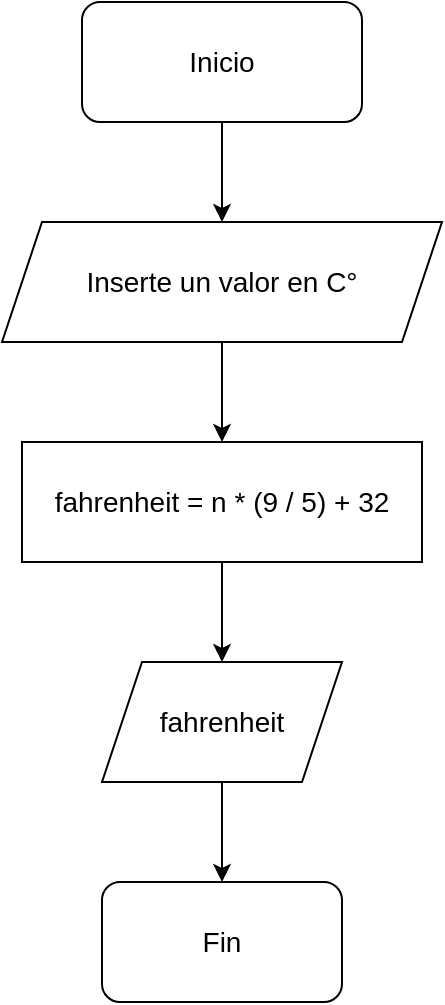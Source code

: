 <mxfile version="26.0.16">
  <diagram name="Page-1" id="apOVl8SDUlImBMhl18na">
    <mxGraphModel dx="1434" dy="907" grid="1" gridSize="10" guides="1" tooltips="1" connect="1" arrows="1" fold="1" page="1" pageScale="1" pageWidth="850" pageHeight="1100" math="0" shadow="0" adaptiveColors="auto">
      <root>
        <mxCell id="0" />
        <mxCell id="1" parent="0" />
        <mxCell id="rQh2p5IQfalsOT1BKILf-25" value="&lt;div&gt;Inicio&lt;/div&gt;" style="rounded=1;whiteSpace=wrap;html=1;glass=0;fontSize=14;" parent="1" vertex="1">
          <mxGeometry x="350" y="10" width="140" height="60" as="geometry" />
        </mxCell>
        <mxCell id="rQh2p5IQfalsOT1BKILf-26" value="" style="endArrow=classic;html=1;rounded=0;exitX=0.5;exitY=1;exitDx=0;exitDy=0;entryX=0.5;entryY=0;entryDx=0;entryDy=0;fontSize=14;" parent="1" source="rQh2p5IQfalsOT1BKILf-25" target="rQh2p5IQfalsOT1BKILf-28" edge="1">
          <mxGeometry width="50" height="50" relative="1" as="geometry">
            <mxPoint x="420" y="170" as="sourcePoint" />
            <mxPoint x="410" y="120" as="targetPoint" />
          </mxGeometry>
        </mxCell>
        <mxCell id="rQh2p5IQfalsOT1BKILf-27" style="edgeStyle=orthogonalEdgeStyle;rounded=0;orthogonalLoop=1;jettySize=auto;html=1;exitX=0.5;exitY=1;exitDx=0;exitDy=0;entryX=0.5;entryY=0;entryDx=0;entryDy=0;" parent="1" source="rQh2p5IQfalsOT1BKILf-28" target="rQh2p5IQfalsOT1BKILf-30" edge="1">
          <mxGeometry relative="1" as="geometry" />
        </mxCell>
        <mxCell id="rQh2p5IQfalsOT1BKILf-28" value="Inserte un valor en C°" style="shape=parallelogram;perimeter=parallelogramPerimeter;whiteSpace=wrap;html=1;fixedSize=1;gradientColor=none;strokeColor=default;rounded=0;fontSize=14;" parent="1" vertex="1">
          <mxGeometry x="310" y="120" width="220" height="60" as="geometry" />
        </mxCell>
        <mxCell id="rQh2p5IQfalsOT1BKILf-29" style="edgeStyle=orthogonalEdgeStyle;rounded=0;orthogonalLoop=1;jettySize=auto;html=1;exitX=0.5;exitY=1;exitDx=0;exitDy=0;entryX=0.5;entryY=0;entryDx=0;entryDy=0;fontSize=14;" parent="1" source="rQh2p5IQfalsOT1BKILf-30" target="rQh2p5IQfalsOT1BKILf-32" edge="1">
          <mxGeometry relative="1" as="geometry" />
        </mxCell>
        <mxCell id="rQh2p5IQfalsOT1BKILf-30" value="fahrenheit = n * (9 / 5) + 32" style="rounded=0;whiteSpace=wrap;html=1;fontSize=14;" parent="1" vertex="1">
          <mxGeometry x="320" y="230" width="200" height="60" as="geometry" />
        </mxCell>
        <mxCell id="rQh2p5IQfalsOT1BKILf-31" style="edgeStyle=orthogonalEdgeStyle;rounded=0;orthogonalLoop=1;jettySize=auto;html=1;exitX=0.5;exitY=1;exitDx=0;exitDy=0;entryX=0.5;entryY=0;entryDx=0;entryDy=0;fontSize=14;" parent="1" source="rQh2p5IQfalsOT1BKILf-32" target="rQh2p5IQfalsOT1BKILf-33" edge="1">
          <mxGeometry relative="1" as="geometry" />
        </mxCell>
        <mxCell id="rQh2p5IQfalsOT1BKILf-32" value="fahrenheit" style="shape=parallelogram;perimeter=parallelogramPerimeter;whiteSpace=wrap;html=1;fixedSize=1;fontSize=14;" parent="1" vertex="1">
          <mxGeometry x="360" y="340" width="120" height="60" as="geometry" />
        </mxCell>
        <mxCell id="rQh2p5IQfalsOT1BKILf-33" value="Fin" style="rounded=1;whiteSpace=wrap;html=1;fontSize=14;" parent="1" vertex="1">
          <mxGeometry x="360" y="450" width="120" height="60" as="geometry" />
        </mxCell>
      </root>
    </mxGraphModel>
  </diagram>
</mxfile>
